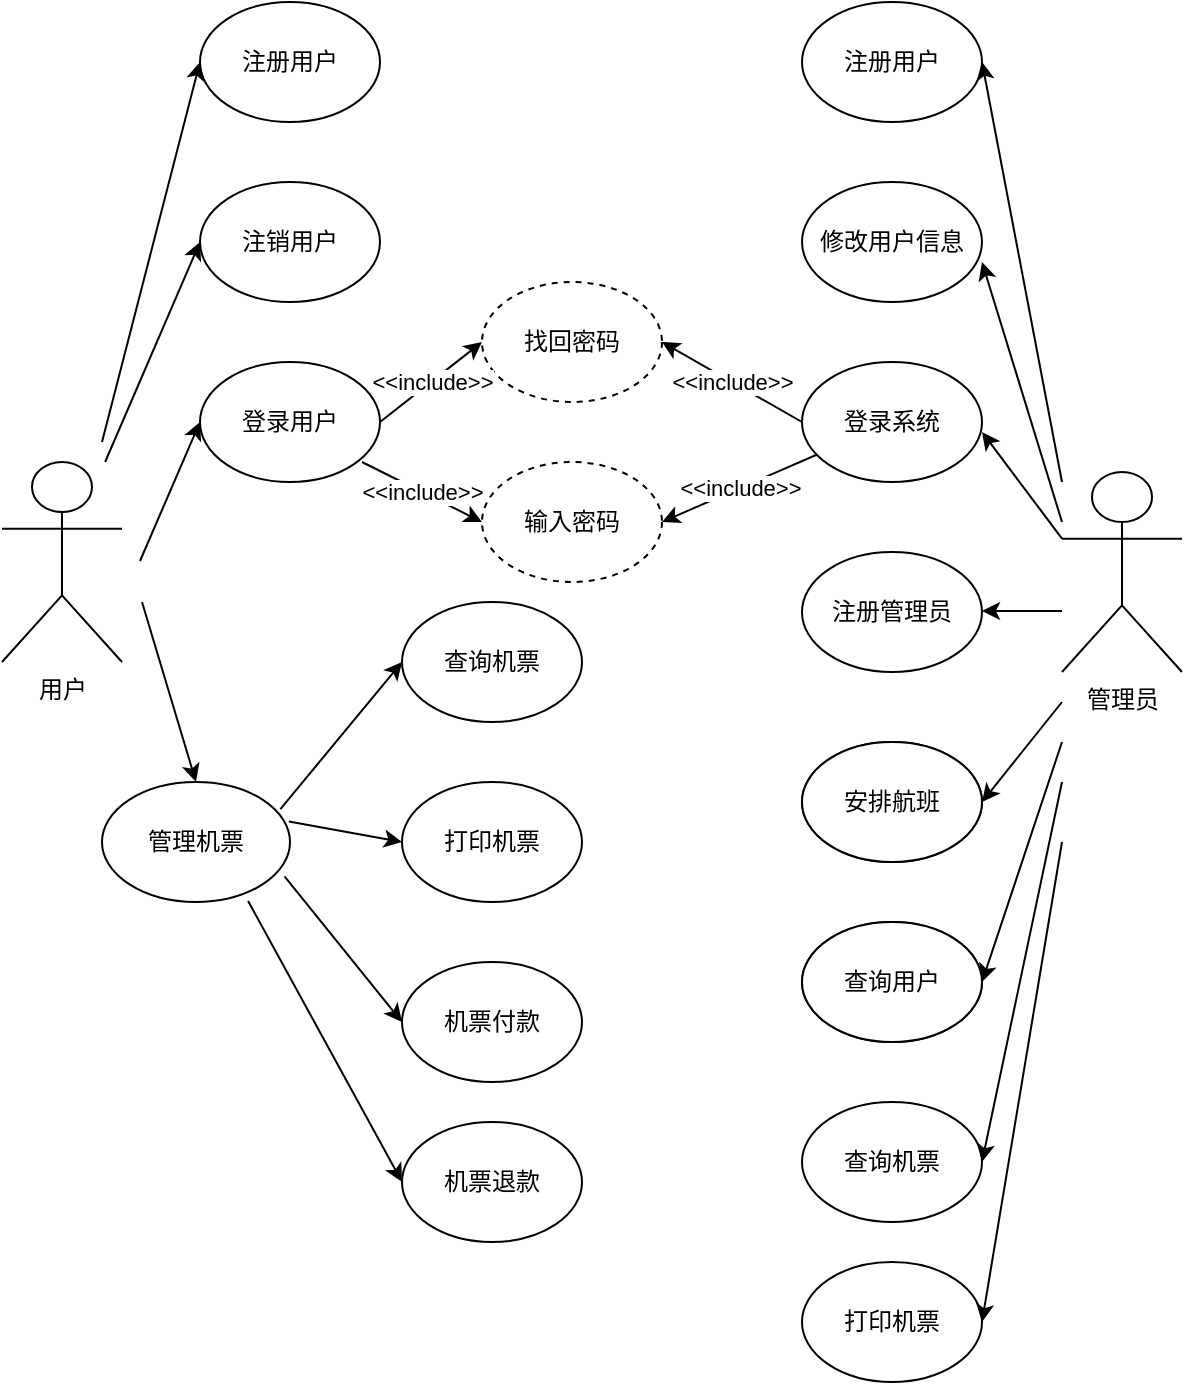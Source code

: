 <mxfile version="21.1.5" type="github">
  <diagram name="第 1 页" id="C2llVJUo4KI2Dm0yCDdT">
    <mxGraphModel dx="1290" dy="549" grid="1" gridSize="10" guides="1" tooltips="1" connect="1" arrows="1" fold="1" page="1" pageScale="1" pageWidth="827" pageHeight="1169" math="0" shadow="0">
      <root>
        <mxCell id="0" />
        <mxCell id="1" parent="0" />
        <mxCell id="uukWEl7f_I4ybxRxlv5y-3" style="rounded=0;orthogonalLoop=1;jettySize=auto;html=1;entryX=0.5;entryY=0;entryDx=0;entryDy=0;" edge="1" parent="1" target="uukWEl7f_I4ybxRxlv5y-2">
          <mxGeometry relative="1" as="geometry">
            <mxPoint x="340" y="550" as="sourcePoint" />
          </mxGeometry>
        </mxCell>
        <mxCell id="EG13G6zJD2KqBIsS3SEV-3" value="用户" style="shape=umlActor;verticalLabelPosition=bottom;verticalAlign=top;html=1;outlineConnect=0;" parent="1" vertex="1">
          <mxGeometry x="270" y="480" width="60" height="100" as="geometry" />
        </mxCell>
        <mxCell id="EG13G6zJD2KqBIsS3SEV-6" value="管理员" style="shape=umlActor;verticalLabelPosition=bottom;verticalAlign=top;html=1;outlineConnect=0;" parent="1" vertex="1">
          <mxGeometry x="800" y="485" width="60" height="100" as="geometry" />
        </mxCell>
        <mxCell id="EG13G6zJD2KqBIsS3SEV-8" value="注册用户" style="ellipse;whiteSpace=wrap;html=1;" parent="1" vertex="1">
          <mxGeometry x="369" y="250" width="90" height="60" as="geometry" />
        </mxCell>
        <mxCell id="EG13G6zJD2KqBIsS3SEV-11" value="注销用户" style="ellipse;whiteSpace=wrap;html=1;" parent="1" vertex="1">
          <mxGeometry x="369" y="340" width="90" height="60" as="geometry" />
        </mxCell>
        <mxCell id="EG13G6zJD2KqBIsS3SEV-12" value="查询机票" style="ellipse;whiteSpace=wrap;html=1;" parent="1" vertex="1">
          <mxGeometry x="470" y="550" width="90" height="60" as="geometry" />
        </mxCell>
        <mxCell id="EG13G6zJD2KqBIsS3SEV-13" value="安排航班" style="ellipse;whiteSpace=wrap;html=1;" parent="1" vertex="1">
          <mxGeometry x="670" y="620" width="90" height="60" as="geometry" />
        </mxCell>
        <mxCell id="EG13G6zJD2KqBIsS3SEV-14" value="登录用户" style="ellipse;whiteSpace=wrap;html=1;" parent="1" vertex="1">
          <mxGeometry x="369" y="430" width="90" height="60" as="geometry" />
        </mxCell>
        <mxCell id="EG13G6zJD2KqBIsS3SEV-15" value="" style="endArrow=classic;html=1;rounded=0;entryX=0;entryY=0.5;entryDx=0;entryDy=0;" parent="1" target="EG13G6zJD2KqBIsS3SEV-8" edge="1">
          <mxGeometry width="50" height="50" relative="1" as="geometry">
            <mxPoint x="320" y="470" as="sourcePoint" />
            <mxPoint x="300" y="280" as="targetPoint" />
          </mxGeometry>
        </mxCell>
        <mxCell id="EG13G6zJD2KqBIsS3SEV-17" value="" style="endArrow=classic;html=1;rounded=0;entryX=0;entryY=0.5;entryDx=0;entryDy=0;" parent="1" source="EG13G6zJD2KqBIsS3SEV-3" target="EG13G6zJD2KqBIsS3SEV-11" edge="1">
          <mxGeometry width="50" height="50" relative="1" as="geometry">
            <mxPoint x="330" y="510" as="sourcePoint" />
            <mxPoint x="380" y="460" as="targetPoint" />
          </mxGeometry>
        </mxCell>
        <mxCell id="EG13G6zJD2KqBIsS3SEV-18" value="" style="endArrow=classic;html=1;rounded=0;entryX=0;entryY=0.5;entryDx=0;entryDy=0;" parent="1" target="EG13G6zJD2KqBIsS3SEV-14" edge="1">
          <mxGeometry width="50" height="50" relative="1" as="geometry">
            <mxPoint x="339" y="529.5" as="sourcePoint" />
            <mxPoint x="369" y="529.5" as="targetPoint" />
          </mxGeometry>
        </mxCell>
        <mxCell id="EG13G6zJD2KqBIsS3SEV-19" value="" style="endArrow=classic;html=1;rounded=0;entryX=0;entryY=0.5;entryDx=0;entryDy=0;exitX=0.949;exitY=0.226;exitDx=0;exitDy=0;exitPerimeter=0;" parent="1" target="EG13G6zJD2KqBIsS3SEV-12" edge="1" source="uukWEl7f_I4ybxRxlv5y-2">
          <mxGeometry width="50" height="50" relative="1" as="geometry">
            <mxPoint x="400" y="610" as="sourcePoint" />
            <mxPoint x="370" y="630" as="targetPoint" />
          </mxGeometry>
        </mxCell>
        <mxCell id="EG13G6zJD2KqBIsS3SEV-20" value="打印机票" style="ellipse;whiteSpace=wrap;html=1;" parent="1" vertex="1">
          <mxGeometry x="470" y="640" width="90" height="60" as="geometry" />
        </mxCell>
        <mxCell id="EG13G6zJD2KqBIsS3SEV-21" value="机票付款" style="ellipse;whiteSpace=wrap;html=1;" parent="1" vertex="1">
          <mxGeometry x="470" y="730" width="90" height="60" as="geometry" />
        </mxCell>
        <mxCell id="EG13G6zJD2KqBIsS3SEV-22" value="" style="endArrow=classic;html=1;rounded=0;entryX=0;entryY=0.5;entryDx=0;entryDy=0;exitX=0.994;exitY=0.329;exitDx=0;exitDy=0;exitPerimeter=0;" parent="1" target="EG13G6zJD2KqBIsS3SEV-20" edge="1" source="uukWEl7f_I4ybxRxlv5y-2">
          <mxGeometry width="50" height="50" relative="1" as="geometry">
            <mxPoint x="400" y="630" as="sourcePoint" />
            <mxPoint x="340" y="650" as="targetPoint" />
          </mxGeometry>
        </mxCell>
        <mxCell id="EG13G6zJD2KqBIsS3SEV-23" value="" style="endArrow=classic;html=1;rounded=0;entryX=0;entryY=0.5;entryDx=0;entryDy=0;exitX=0.971;exitY=0.786;exitDx=0;exitDy=0;exitPerimeter=0;" parent="1" target="EG13G6zJD2KqBIsS3SEV-21" edge="1" source="uukWEl7f_I4ybxRxlv5y-2">
          <mxGeometry width="50" height="50" relative="1" as="geometry">
            <mxPoint x="390" y="660" as="sourcePoint" />
            <mxPoint x="310" y="640" as="targetPoint" />
          </mxGeometry>
        </mxCell>
        <mxCell id="EG13G6zJD2KqBIsS3SEV-26" value="注册用户" style="ellipse;whiteSpace=wrap;html=1;" parent="1" vertex="1">
          <mxGeometry x="670" y="250" width="90" height="60" as="geometry" />
        </mxCell>
        <mxCell id="EG13G6zJD2KqBIsS3SEV-27" value="登录系统" style="ellipse;whiteSpace=wrap;html=1;" parent="1" vertex="1">
          <mxGeometry x="670" y="430" width="90" height="60" as="geometry" />
        </mxCell>
        <mxCell id="EG13G6zJD2KqBIsS3SEV-28" value="注册管理员" style="ellipse;whiteSpace=wrap;html=1;" parent="1" vertex="1">
          <mxGeometry x="670" y="525" width="90" height="60" as="geometry" />
        </mxCell>
        <mxCell id="y6OFLw9vU7j-9iI98Z35-2" value="找回密码" style="ellipse;whiteSpace=wrap;html=1;dashed=1;" parent="1" vertex="1">
          <mxGeometry x="510" y="390" width="90" height="60" as="geometry" />
        </mxCell>
        <mxCell id="y6OFLw9vU7j-9iI98Z35-8" value="" style="endArrow=classic;html=1;rounded=0;entryX=0;entryY=0.5;entryDx=0;entryDy=0;exitX=1;exitY=0.5;exitDx=0;exitDy=0;" parent="1" source="EG13G6zJD2KqBIsS3SEV-14" target="y6OFLw9vU7j-9iI98Z35-2" edge="1">
          <mxGeometry relative="1" as="geometry">
            <mxPoint x="470" y="470" as="sourcePoint" />
            <mxPoint x="570" y="470" as="targetPoint" />
          </mxGeometry>
        </mxCell>
        <mxCell id="y6OFLw9vU7j-9iI98Z35-9" value="&amp;lt;&amp;lt;include&amp;gt;&amp;gt;" style="edgeLabel;resizable=0;html=1;align=center;verticalAlign=middle;" parent="y6OFLw9vU7j-9iI98Z35-8" connectable="0" vertex="1">
          <mxGeometry relative="1" as="geometry" />
        </mxCell>
        <mxCell id="y6OFLw9vU7j-9iI98Z35-10" value="" style="endArrow=classic;html=1;rounded=0;entryX=1;entryY=0.5;entryDx=0;entryDy=0;" parent="1" target="y6OFLw9vU7j-9iI98Z35-2" edge="1">
          <mxGeometry relative="1" as="geometry">
            <mxPoint x="670" y="460" as="sourcePoint" />
            <mxPoint x="770" y="460" as="targetPoint" />
          </mxGeometry>
        </mxCell>
        <mxCell id="y6OFLw9vU7j-9iI98Z35-11" value="&amp;lt;&amp;lt;include&amp;gt;&amp;gt;" style="edgeLabel;resizable=0;html=1;align=center;verticalAlign=middle;" parent="y6OFLw9vU7j-9iI98Z35-10" connectable="0" vertex="1">
          <mxGeometry relative="1" as="geometry" />
        </mxCell>
        <mxCell id="y6OFLw9vU7j-9iI98Z35-12" value="输入密码" style="ellipse;whiteSpace=wrap;html=1;dashed=1;" parent="1" vertex="1">
          <mxGeometry x="510" y="480" width="90" height="60" as="geometry" />
        </mxCell>
        <mxCell id="y6OFLw9vU7j-9iI98Z35-13" value="" style="endArrow=classic;html=1;rounded=0;exitX=1;exitY=0.5;exitDx=0;exitDy=0;entryX=0;entryY=0.5;entryDx=0;entryDy=0;" parent="1" target="y6OFLw9vU7j-9iI98Z35-12" edge="1">
          <mxGeometry relative="1" as="geometry">
            <mxPoint x="450" y="480" as="sourcePoint" />
            <mxPoint x="510" y="510" as="targetPoint" />
          </mxGeometry>
        </mxCell>
        <mxCell id="y6OFLw9vU7j-9iI98Z35-14" value="&amp;lt;&amp;lt;include&amp;gt;&amp;gt;" style="edgeLabel;resizable=0;html=1;align=center;verticalAlign=middle;" parent="y6OFLw9vU7j-9iI98Z35-13" connectable="0" vertex="1">
          <mxGeometry relative="1" as="geometry" />
        </mxCell>
        <mxCell id="y6OFLw9vU7j-9iI98Z35-15" value="" style="endArrow=classic;html=1;rounded=0;entryX=1;entryY=0.5;entryDx=0;entryDy=0;" parent="1" source="EG13G6zJD2KqBIsS3SEV-27" target="y6OFLw9vU7j-9iI98Z35-12" edge="1">
          <mxGeometry relative="1" as="geometry">
            <mxPoint x="640" y="500" as="sourcePoint" />
            <mxPoint x="691" y="460" as="targetPoint" />
          </mxGeometry>
        </mxCell>
        <mxCell id="y6OFLw9vU7j-9iI98Z35-16" value="&amp;lt;&amp;lt;include&amp;gt;&amp;gt;" style="edgeLabel;resizable=0;html=1;align=center;verticalAlign=middle;" parent="y6OFLw9vU7j-9iI98Z35-15" connectable="0" vertex="1">
          <mxGeometry relative="1" as="geometry" />
        </mxCell>
        <mxCell id="y6OFLw9vU7j-9iI98Z35-18" value="" style="endArrow=classic;html=1;rounded=0;entryX=1;entryY=0.5;entryDx=0;entryDy=0;" parent="1" target="EG13G6zJD2KqBIsS3SEV-26" edge="1">
          <mxGeometry width="50" height="50" relative="1" as="geometry">
            <mxPoint x="800" y="490" as="sourcePoint" />
            <mxPoint x="850" y="440" as="targetPoint" />
          </mxGeometry>
        </mxCell>
        <mxCell id="y6OFLw9vU7j-9iI98Z35-19" value="" style="endArrow=classic;html=1;rounded=0;entryX=1;entryY=0.5;entryDx=0;entryDy=0;" parent="1" target="EG13G6zJD2KqBIsS3SEV-13" edge="1">
          <mxGeometry width="50" height="50" relative="1" as="geometry">
            <mxPoint x="800" y="600" as="sourcePoint" />
            <mxPoint x="970" y="450" as="targetPoint" />
            <Array as="points" />
          </mxGeometry>
        </mxCell>
        <mxCell id="y6OFLw9vU7j-9iI98Z35-20" value="" style="endArrow=classic;html=1;rounded=0;exitX=0;exitY=0.333;exitDx=0;exitDy=0;exitPerimeter=0;" parent="1" source="EG13G6zJD2KqBIsS3SEV-6" edge="1">
          <mxGeometry width="50" height="50" relative="1" as="geometry">
            <mxPoint x="800" y="520" as="sourcePoint" />
            <mxPoint x="760" y="465" as="targetPoint" />
          </mxGeometry>
        </mxCell>
        <mxCell id="y6OFLw9vU7j-9iI98Z35-21" value="" style="endArrow=classic;html=1;rounded=0;" parent="1" edge="1">
          <mxGeometry width="50" height="50" relative="1" as="geometry">
            <mxPoint x="800" y="554.5" as="sourcePoint" />
            <mxPoint x="760" y="554.5" as="targetPoint" />
          </mxGeometry>
        </mxCell>
        <mxCell id="y6OFLw9vU7j-9iI98Z35-22" value="修改用户信息" style="ellipse;whiteSpace=wrap;html=1;" parent="1" vertex="1">
          <mxGeometry x="670" y="340" width="90" height="60" as="geometry" />
        </mxCell>
        <mxCell id="y6OFLw9vU7j-9iI98Z35-23" value="" style="endArrow=classic;html=1;rounded=0;" parent="1" edge="1">
          <mxGeometry width="50" height="50" relative="1" as="geometry">
            <mxPoint x="800" y="510" as="sourcePoint" />
            <mxPoint x="760" y="380" as="targetPoint" />
          </mxGeometry>
        </mxCell>
        <mxCell id="K-e-QyN7yzINLSVWqKfr-1" value="机票退款" style="ellipse;whiteSpace=wrap;html=1;" parent="1" vertex="1">
          <mxGeometry x="470" y="810" width="90" height="60" as="geometry" />
        </mxCell>
        <mxCell id="K-e-QyN7yzINLSVWqKfr-2" value="" style="endArrow=classic;html=1;rounded=0;entryX=0;entryY=0.5;entryDx=0;entryDy=0;exitX=0.777;exitY=0.991;exitDx=0;exitDy=0;exitPerimeter=0;" parent="1" target="K-e-QyN7yzINLSVWqKfr-1" edge="1" source="uukWEl7f_I4ybxRxlv5y-2">
          <mxGeometry width="50" height="50" relative="1" as="geometry">
            <mxPoint x="380" y="690" as="sourcePoint" />
            <mxPoint x="360" y="580" as="targetPoint" />
          </mxGeometry>
        </mxCell>
        <mxCell id="kI8QiPe1e6Zq5gu9wakf-1" value="安排航班" style="ellipse;whiteSpace=wrap;html=1;" parent="1" vertex="1">
          <mxGeometry x="670" y="620" width="90" height="60" as="geometry" />
        </mxCell>
        <mxCell id="kI8QiPe1e6Zq5gu9wakf-2" value="安排航班" style="ellipse;whiteSpace=wrap;html=1;" parent="1" vertex="1">
          <mxGeometry x="670" y="710" width="90" height="60" as="geometry" />
        </mxCell>
        <mxCell id="kI8QiPe1e6Zq5gu9wakf-3" value="" style="endArrow=classic;html=1;rounded=0;entryX=1;entryY=0.5;entryDx=0;entryDy=0;" parent="1" target="kI8QiPe1e6Zq5gu9wakf-2" edge="1">
          <mxGeometry width="50" height="50" relative="1" as="geometry">
            <mxPoint x="800" y="620" as="sourcePoint" />
            <mxPoint x="970" y="540" as="targetPoint" />
            <Array as="points" />
          </mxGeometry>
        </mxCell>
        <mxCell id="kI8QiPe1e6Zq5gu9wakf-4" value="查询用户" style="ellipse;whiteSpace=wrap;html=1;" parent="1" vertex="1">
          <mxGeometry x="670" y="710" width="90" height="60" as="geometry" />
        </mxCell>
        <mxCell id="kI8QiPe1e6Zq5gu9wakf-6" value="查询机票" style="ellipse;whiteSpace=wrap;html=1;" parent="1" vertex="1">
          <mxGeometry x="670" y="800" width="90" height="60" as="geometry" />
        </mxCell>
        <mxCell id="kI8QiPe1e6Zq5gu9wakf-7" value="" style="endArrow=classic;html=1;rounded=0;entryX=1;entryY=0.5;entryDx=0;entryDy=0;" parent="1" edge="1">
          <mxGeometry width="50" height="50" relative="1" as="geometry">
            <mxPoint x="800" y="640" as="sourcePoint" />
            <mxPoint x="760" y="830" as="targetPoint" />
            <Array as="points" />
          </mxGeometry>
        </mxCell>
        <mxCell id="kI8QiPe1e6Zq5gu9wakf-8" value="打印机票" style="ellipse;whiteSpace=wrap;html=1;" parent="1" vertex="1">
          <mxGeometry x="670" y="880" width="90" height="60" as="geometry" />
        </mxCell>
        <mxCell id="kI8QiPe1e6Zq5gu9wakf-9" value="" style="endArrow=classic;html=1;rounded=0;entryX=1;entryY=0.5;entryDx=0;entryDy=0;" parent="1" edge="1">
          <mxGeometry width="50" height="50" relative="1" as="geometry">
            <mxPoint x="800" y="670" as="sourcePoint" />
            <mxPoint x="760" y="910" as="targetPoint" />
            <Array as="points" />
          </mxGeometry>
        </mxCell>
        <mxCell id="uukWEl7f_I4ybxRxlv5y-2" value="管理机票" style="ellipse;whiteSpace=wrap;html=1;" vertex="1" parent="1">
          <mxGeometry x="320" y="640" width="94" height="60" as="geometry" />
        </mxCell>
      </root>
    </mxGraphModel>
  </diagram>
</mxfile>
